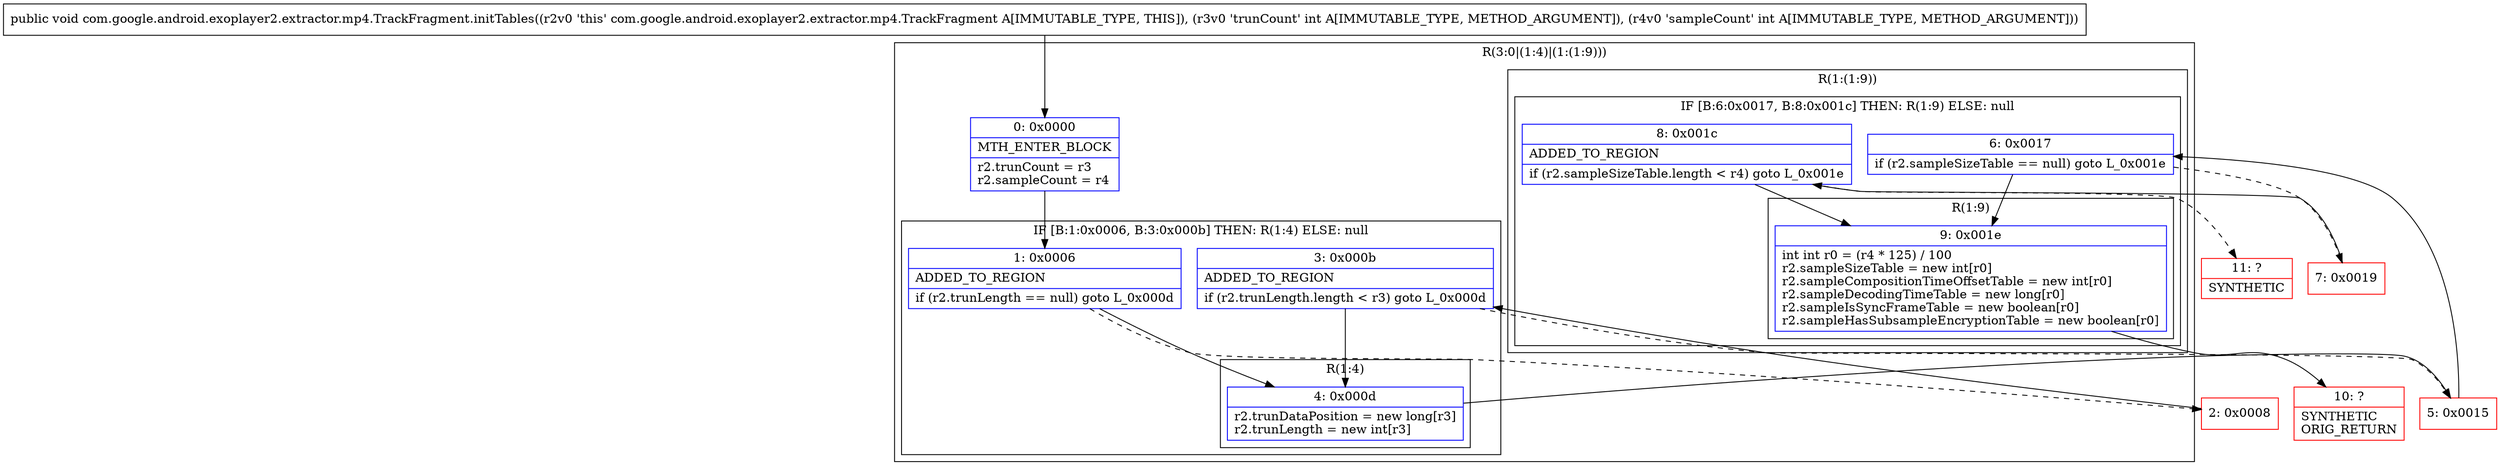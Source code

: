 digraph "CFG forcom.google.android.exoplayer2.extractor.mp4.TrackFragment.initTables(II)V" {
subgraph cluster_Region_1229293404 {
label = "R(3:0|(1:4)|(1:(1:9)))";
node [shape=record,color=blue];
Node_0 [shape=record,label="{0\:\ 0x0000|MTH_ENTER_BLOCK\l|r2.trunCount = r3\lr2.sampleCount = r4\l}"];
subgraph cluster_IfRegion_1587942058 {
label = "IF [B:1:0x0006, B:3:0x000b] THEN: R(1:4) ELSE: null";
node [shape=record,color=blue];
Node_1 [shape=record,label="{1\:\ 0x0006|ADDED_TO_REGION\l|if (r2.trunLength == null) goto L_0x000d\l}"];
Node_3 [shape=record,label="{3\:\ 0x000b|ADDED_TO_REGION\l|if (r2.trunLength.length \< r3) goto L_0x000d\l}"];
subgraph cluster_Region_1359897687 {
label = "R(1:4)";
node [shape=record,color=blue];
Node_4 [shape=record,label="{4\:\ 0x000d|r2.trunDataPosition = new long[r3]\lr2.trunLength = new int[r3]\l}"];
}
}
subgraph cluster_Region_715325735 {
label = "R(1:(1:9))";
node [shape=record,color=blue];
subgraph cluster_IfRegion_1337527368 {
label = "IF [B:6:0x0017, B:8:0x001c] THEN: R(1:9) ELSE: null";
node [shape=record,color=blue];
Node_6 [shape=record,label="{6\:\ 0x0017|if (r2.sampleSizeTable == null) goto L_0x001e\l}"];
Node_8 [shape=record,label="{8\:\ 0x001c|ADDED_TO_REGION\l|if (r2.sampleSizeTable.length \< r4) goto L_0x001e\l}"];
subgraph cluster_Region_1211075247 {
label = "R(1:9)";
node [shape=record,color=blue];
Node_9 [shape=record,label="{9\:\ 0x001e|int int r0 = (r4 * 125) \/ 100\lr2.sampleSizeTable = new int[r0]\lr2.sampleCompositionTimeOffsetTable = new int[r0]\lr2.sampleDecodingTimeTable = new long[r0]\lr2.sampleIsSyncFrameTable = new boolean[r0]\lr2.sampleHasSubsampleEncryptionTable = new boolean[r0]\l}"];
}
}
}
}
Node_2 [shape=record,color=red,label="{2\:\ 0x0008}"];
Node_5 [shape=record,color=red,label="{5\:\ 0x0015}"];
Node_7 [shape=record,color=red,label="{7\:\ 0x0019}"];
Node_10 [shape=record,color=red,label="{10\:\ ?|SYNTHETIC\lORIG_RETURN\l}"];
Node_11 [shape=record,color=red,label="{11\:\ ?|SYNTHETIC\l}"];
MethodNode[shape=record,label="{public void com.google.android.exoplayer2.extractor.mp4.TrackFragment.initTables((r2v0 'this' com.google.android.exoplayer2.extractor.mp4.TrackFragment A[IMMUTABLE_TYPE, THIS]), (r3v0 'trunCount' int A[IMMUTABLE_TYPE, METHOD_ARGUMENT]), (r4v0 'sampleCount' int A[IMMUTABLE_TYPE, METHOD_ARGUMENT])) }"];
MethodNode -> Node_0;
Node_0 -> Node_1;
Node_1 -> Node_2[style=dashed];
Node_1 -> Node_4;
Node_3 -> Node_4;
Node_3 -> Node_5[style=dashed];
Node_4 -> Node_5;
Node_6 -> Node_7[style=dashed];
Node_6 -> Node_9;
Node_8 -> Node_9;
Node_8 -> Node_11[style=dashed];
Node_9 -> Node_10;
Node_2 -> Node_3;
Node_5 -> Node_6;
Node_7 -> Node_8;
}

